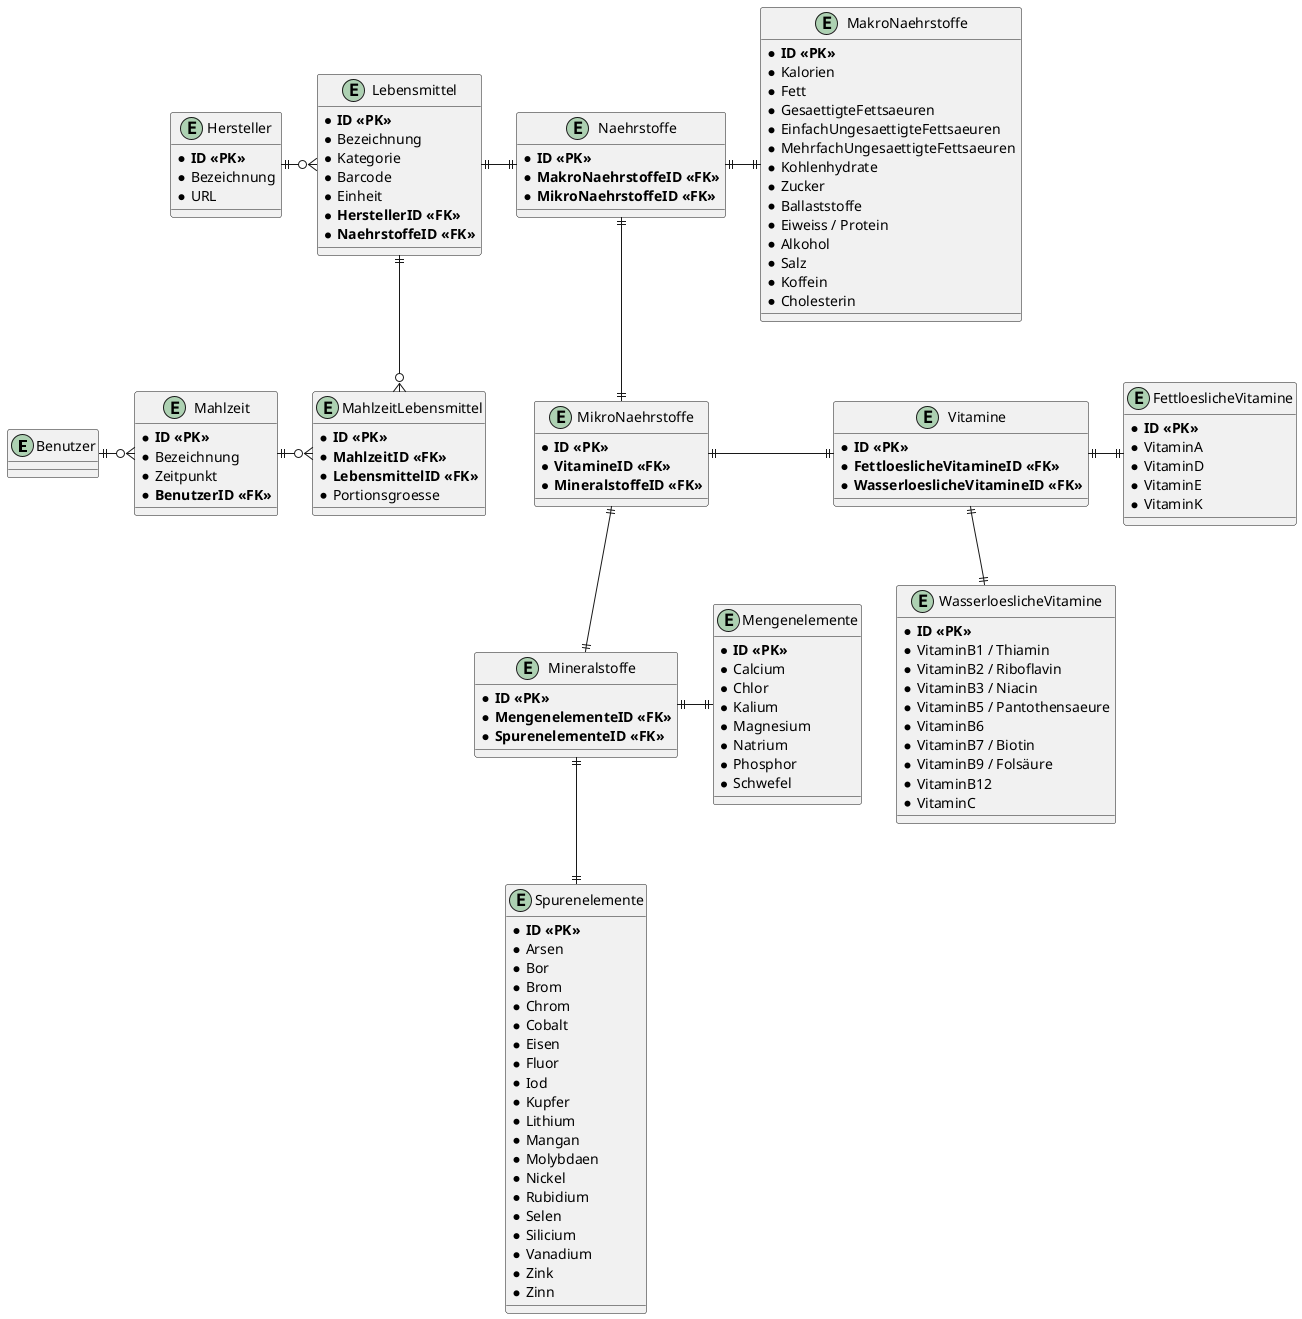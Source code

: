 @startuml
entity Benutzer

entity Mahlzeit
{
    * **ID <<PK>>**
    * Bezeichnung
    * Zeitpunkt
    * **BenutzerID <<FK>>**
}

entity MahlzeitLebensmittel
{
    * **ID <<PK>>**
    * **MahlzeitID <<FK>>**
    * **LebensmittelID <<FK>>**
    * Portionsgroesse
}

entity Lebensmittel
{
    * **ID <<PK>>**
    * Bezeichnung
    * Kategorie
    * Barcode
    * Einheit
    * **HerstellerID <<FK>>**
    * **NaehrstoffeID <<FK>>**
}

entity Hersteller
{
    * **ID <<PK>>**
    * Bezeichnung
    * URL
}

entity Naehrstoffe
{
    * **ID <<PK>>**
    * **MakroNaehrstoffeID <<FK>>**
    * **MikroNaehrstoffeID <<FK>>**
}

entity MakroNaehrstoffe
{
    * **ID <<PK>>**
    * Kalorien
    * Fett
    * GesaettigteFettsaeuren
    * EinfachUngesaettigteFettsaeuren
    * MehrfachUngesaettigteFettsaeuren
    * Kohlenhydrate
    * Zucker
    * Ballaststoffe
    * Eiweiss / Protein
    * Alkohol
    * Salz
    * Koffein
    * Cholesterin
}

entity MikroNaehrstoffe
{
    * **ID <<PK>>**
    * **VitamineID <<FK>>**
    * **MineralstoffeID <<FK>>**
}

entity Vitamine
{
    * **ID <<PK>>**
    * **FettloeslicheVitamineID <<FK>>**
    * **WasserloeslicheVitamineID <<FK>>**
}

entity FettloeslicheVitamine
{
    * **ID <<PK>>**
    * VitaminA
    * VitaminD
    * VitaminE
    * VitaminK
}

entity WasserloeslicheVitamine
{
    * **ID <<PK>>**
    * VitaminB1 / Thiamin
    * VitaminB2 / Riboflavin
    * VitaminB3 / Niacin
    * VitaminB5 / Pantothensaeure
    * VitaminB6
    * VitaminB7 / Biotin
    * VitaminB9 / Folsäure
    * VitaminB12
    * VitaminC
}

entity Mineralstoffe
{
    * **ID <<PK>>**
    * **MengenelementeID <<FK>>**
    * **SpurenelementeID <<FK>>**
}

entity Mengenelemente
{
    * **ID <<PK>>**
    * Calcium
    * Chlor
    * Kalium
    * Magnesium
    * Natrium
    * Phosphor
    * Schwefel
}

entity Spurenelemente
{
    * **ID <<PK>>**
    * Arsen
    * Bor
    * Brom
    * Chrom
    * Cobalt
    * Eisen
    * Fluor
    * Iod
    * Kupfer
    * Lithium
    * Mangan
    * Molybdaen
    * Nickel
    * Rubidium
    * Selen
    * Silicium
    * Vanadium
    * Zink
    * Zinn
}

Benutzer ||-o{ Mahlzeit
Mahlzeit ||-o{ MahlzeitLebensmittel
Lebensmittel ||--o{ MahlzeitLebensmittel

Hersteller ||-o{ Lebensmittel
Lebensmittel ||-|| Naehrstoffe
Naehrstoffe ||-|| MakroNaehrstoffe
Naehrstoffe ||--|| MikroNaehrstoffe
MikroNaehrstoffe ||-|| Vitamine
MikroNaehrstoffe ||--|| Mineralstoffe
Vitamine ||-|| FettloeslicheVitamine
Vitamine ||--|| WasserloeslicheVitamine
Mineralstoffe ||-|| Mengenelemente
Mineralstoffe ||--|| Spurenelemente
@enduml
